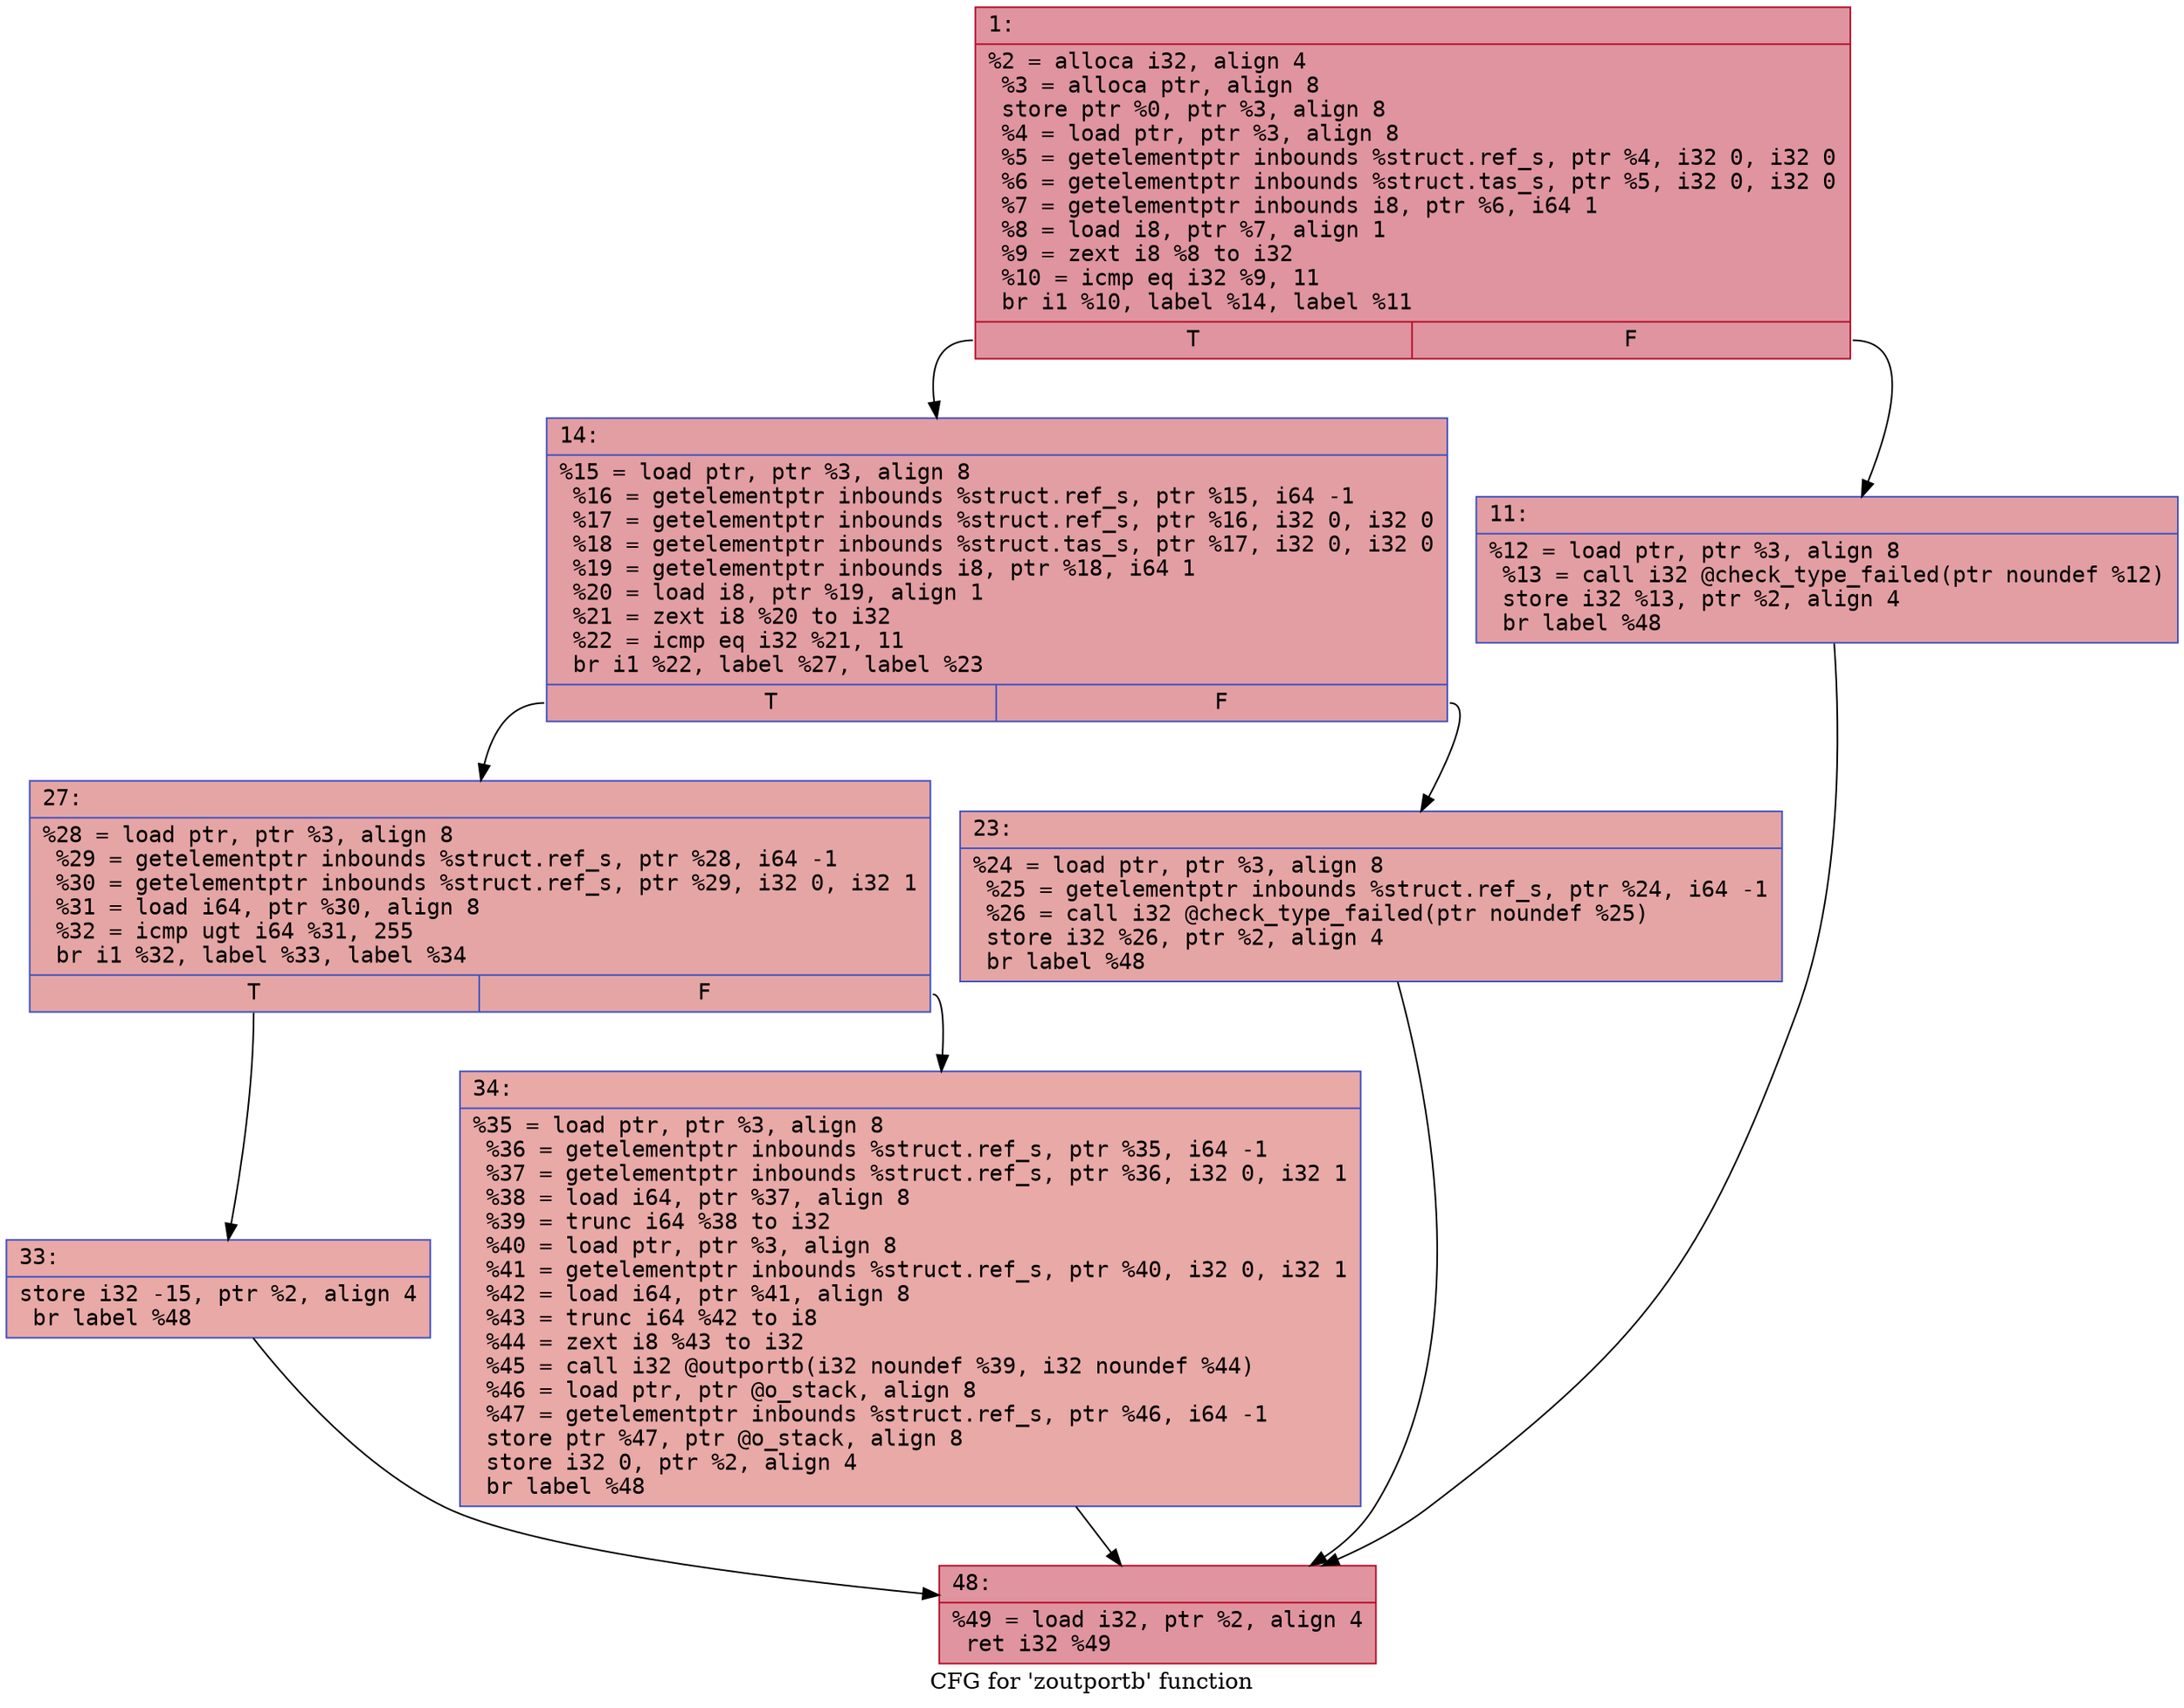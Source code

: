 digraph "CFG for 'zoutportb' function" {
	label="CFG for 'zoutportb' function";

	Node0x600002650b40 [shape=record,color="#b70d28ff", style=filled, fillcolor="#b70d2870" fontname="Courier",label="{1:\l|  %2 = alloca i32, align 4\l  %3 = alloca ptr, align 8\l  store ptr %0, ptr %3, align 8\l  %4 = load ptr, ptr %3, align 8\l  %5 = getelementptr inbounds %struct.ref_s, ptr %4, i32 0, i32 0\l  %6 = getelementptr inbounds %struct.tas_s, ptr %5, i32 0, i32 0\l  %7 = getelementptr inbounds i8, ptr %6, i64 1\l  %8 = load i8, ptr %7, align 1\l  %9 = zext i8 %8 to i32\l  %10 = icmp eq i32 %9, 11\l  br i1 %10, label %14, label %11\l|{<s0>T|<s1>F}}"];
	Node0x600002650b40:s0 -> Node0x600002650be0[tooltip="1 -> 14\nProbability 50.00%" ];
	Node0x600002650b40:s1 -> Node0x600002650b90[tooltip="1 -> 11\nProbability 50.00%" ];
	Node0x600002650b90 [shape=record,color="#3d50c3ff", style=filled, fillcolor="#be242e70" fontname="Courier",label="{11:\l|  %12 = load ptr, ptr %3, align 8\l  %13 = call i32 @check_type_failed(ptr noundef %12)\l  store i32 %13, ptr %2, align 4\l  br label %48\l}"];
	Node0x600002650b90 -> Node0x600002650d70[tooltip="11 -> 48\nProbability 100.00%" ];
	Node0x600002650be0 [shape=record,color="#3d50c3ff", style=filled, fillcolor="#be242e70" fontname="Courier",label="{14:\l|  %15 = load ptr, ptr %3, align 8\l  %16 = getelementptr inbounds %struct.ref_s, ptr %15, i64 -1\l  %17 = getelementptr inbounds %struct.ref_s, ptr %16, i32 0, i32 0\l  %18 = getelementptr inbounds %struct.tas_s, ptr %17, i32 0, i32 0\l  %19 = getelementptr inbounds i8, ptr %18, i64 1\l  %20 = load i8, ptr %19, align 1\l  %21 = zext i8 %20 to i32\l  %22 = icmp eq i32 %21, 11\l  br i1 %22, label %27, label %23\l|{<s0>T|<s1>F}}"];
	Node0x600002650be0:s0 -> Node0x600002650c80[tooltip="14 -> 27\nProbability 50.00%" ];
	Node0x600002650be0:s1 -> Node0x600002650c30[tooltip="14 -> 23\nProbability 50.00%" ];
	Node0x600002650c30 [shape=record,color="#3d50c3ff", style=filled, fillcolor="#c5333470" fontname="Courier",label="{23:\l|  %24 = load ptr, ptr %3, align 8\l  %25 = getelementptr inbounds %struct.ref_s, ptr %24, i64 -1\l  %26 = call i32 @check_type_failed(ptr noundef %25)\l  store i32 %26, ptr %2, align 4\l  br label %48\l}"];
	Node0x600002650c30 -> Node0x600002650d70[tooltip="23 -> 48\nProbability 100.00%" ];
	Node0x600002650c80 [shape=record,color="#3d50c3ff", style=filled, fillcolor="#c5333470" fontname="Courier",label="{27:\l|  %28 = load ptr, ptr %3, align 8\l  %29 = getelementptr inbounds %struct.ref_s, ptr %28, i64 -1\l  %30 = getelementptr inbounds %struct.ref_s, ptr %29, i32 0, i32 1\l  %31 = load i64, ptr %30, align 8\l  %32 = icmp ugt i64 %31, 255\l  br i1 %32, label %33, label %34\l|{<s0>T|<s1>F}}"];
	Node0x600002650c80:s0 -> Node0x600002650cd0[tooltip="27 -> 33\nProbability 50.00%" ];
	Node0x600002650c80:s1 -> Node0x600002650d20[tooltip="27 -> 34\nProbability 50.00%" ];
	Node0x600002650cd0 [shape=record,color="#3d50c3ff", style=filled, fillcolor="#ca3b3770" fontname="Courier",label="{33:\l|  store i32 -15, ptr %2, align 4\l  br label %48\l}"];
	Node0x600002650cd0 -> Node0x600002650d70[tooltip="33 -> 48\nProbability 100.00%" ];
	Node0x600002650d20 [shape=record,color="#3d50c3ff", style=filled, fillcolor="#ca3b3770" fontname="Courier",label="{34:\l|  %35 = load ptr, ptr %3, align 8\l  %36 = getelementptr inbounds %struct.ref_s, ptr %35, i64 -1\l  %37 = getelementptr inbounds %struct.ref_s, ptr %36, i32 0, i32 1\l  %38 = load i64, ptr %37, align 8\l  %39 = trunc i64 %38 to i32\l  %40 = load ptr, ptr %3, align 8\l  %41 = getelementptr inbounds %struct.ref_s, ptr %40, i32 0, i32 1\l  %42 = load i64, ptr %41, align 8\l  %43 = trunc i64 %42 to i8\l  %44 = zext i8 %43 to i32\l  %45 = call i32 @outportb(i32 noundef %39, i32 noundef %44)\l  %46 = load ptr, ptr @o_stack, align 8\l  %47 = getelementptr inbounds %struct.ref_s, ptr %46, i64 -1\l  store ptr %47, ptr @o_stack, align 8\l  store i32 0, ptr %2, align 4\l  br label %48\l}"];
	Node0x600002650d20 -> Node0x600002650d70[tooltip="34 -> 48\nProbability 100.00%" ];
	Node0x600002650d70 [shape=record,color="#b70d28ff", style=filled, fillcolor="#b70d2870" fontname="Courier",label="{48:\l|  %49 = load i32, ptr %2, align 4\l  ret i32 %49\l}"];
}
